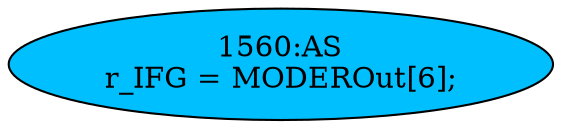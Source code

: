 strict digraph "" {
	node [label="\N"];
	"1560:AS"	 [ast="<pyverilog.vparser.ast.Assign object at 0x7fbdee048ad0>",
		def_var="['r_IFG']",
		fillcolor=deepskyblue,
		label="1560:AS
r_IFG = MODEROut[6];",
		statements="[]",
		style=filled,
		typ=Assign,
		use_var="['MODEROut']"];
}
